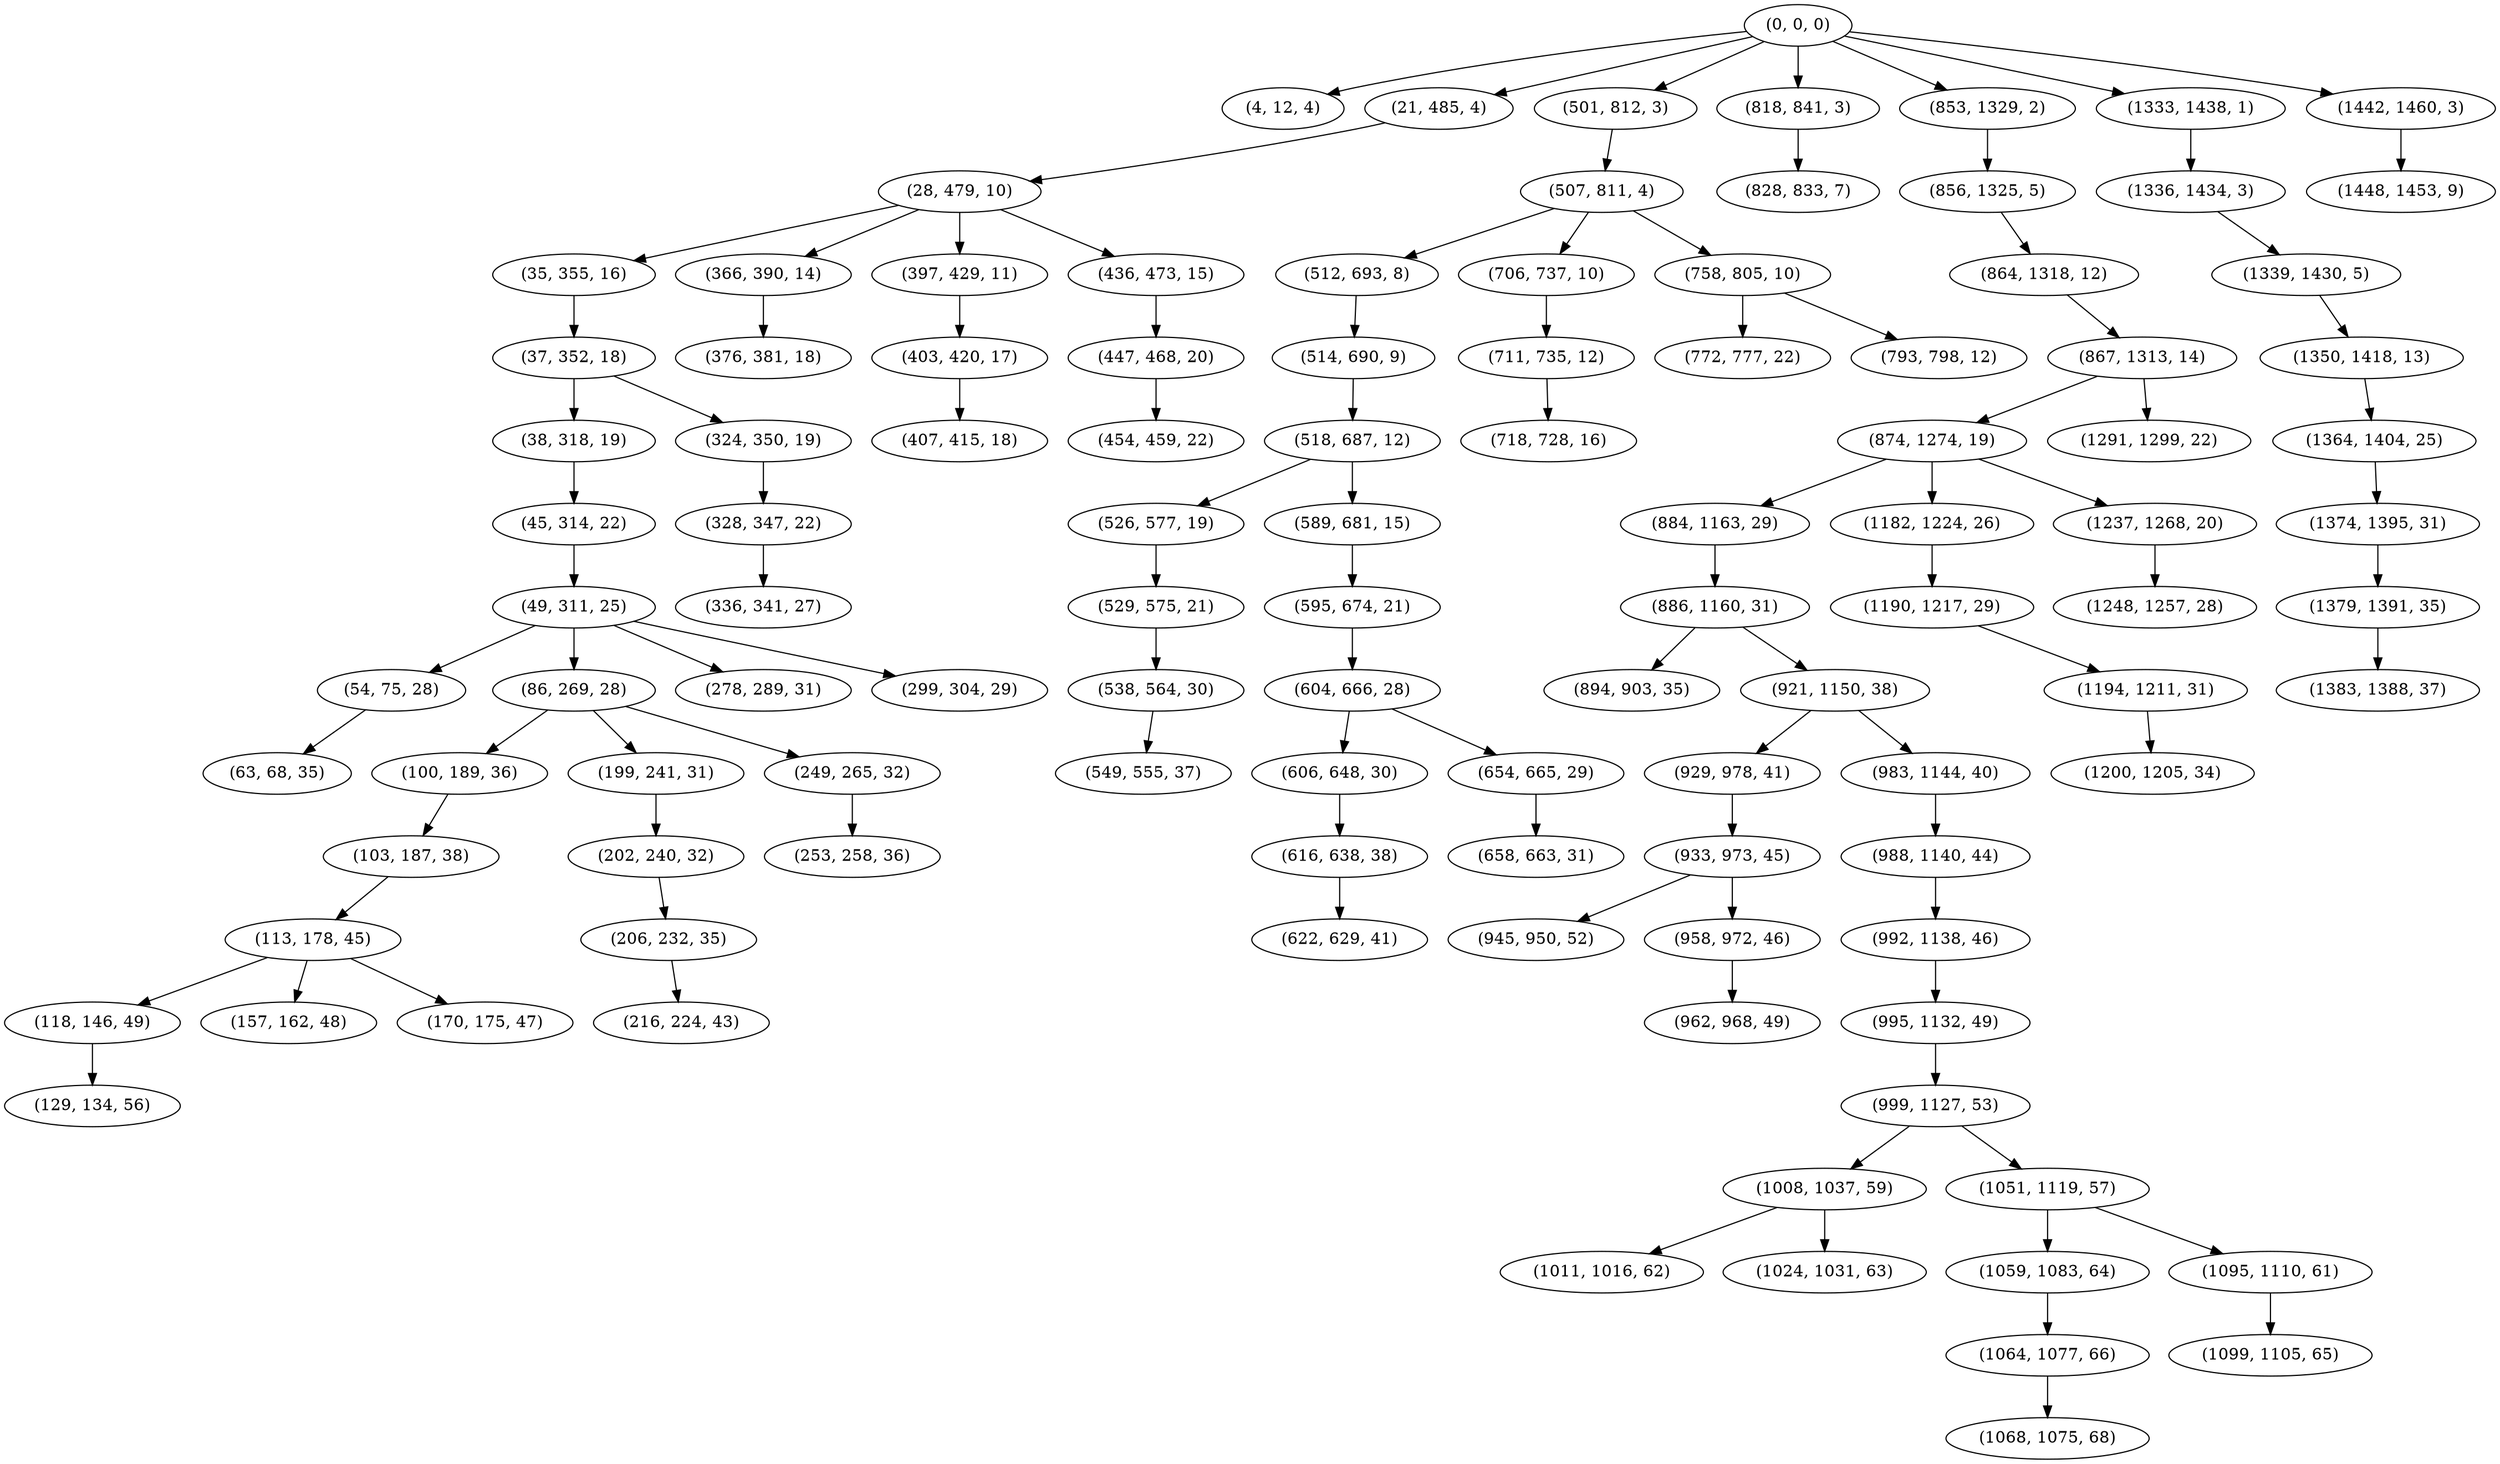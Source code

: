 digraph tree {
    "(0, 0, 0)";
    "(4, 12, 4)";
    "(21, 485, 4)";
    "(28, 479, 10)";
    "(35, 355, 16)";
    "(37, 352, 18)";
    "(38, 318, 19)";
    "(45, 314, 22)";
    "(49, 311, 25)";
    "(54, 75, 28)";
    "(63, 68, 35)";
    "(86, 269, 28)";
    "(100, 189, 36)";
    "(103, 187, 38)";
    "(113, 178, 45)";
    "(118, 146, 49)";
    "(129, 134, 56)";
    "(157, 162, 48)";
    "(170, 175, 47)";
    "(199, 241, 31)";
    "(202, 240, 32)";
    "(206, 232, 35)";
    "(216, 224, 43)";
    "(249, 265, 32)";
    "(253, 258, 36)";
    "(278, 289, 31)";
    "(299, 304, 29)";
    "(324, 350, 19)";
    "(328, 347, 22)";
    "(336, 341, 27)";
    "(366, 390, 14)";
    "(376, 381, 18)";
    "(397, 429, 11)";
    "(403, 420, 17)";
    "(407, 415, 18)";
    "(436, 473, 15)";
    "(447, 468, 20)";
    "(454, 459, 22)";
    "(501, 812, 3)";
    "(507, 811, 4)";
    "(512, 693, 8)";
    "(514, 690, 9)";
    "(518, 687, 12)";
    "(526, 577, 19)";
    "(529, 575, 21)";
    "(538, 564, 30)";
    "(549, 555, 37)";
    "(589, 681, 15)";
    "(595, 674, 21)";
    "(604, 666, 28)";
    "(606, 648, 30)";
    "(616, 638, 38)";
    "(622, 629, 41)";
    "(654, 665, 29)";
    "(658, 663, 31)";
    "(706, 737, 10)";
    "(711, 735, 12)";
    "(718, 728, 16)";
    "(758, 805, 10)";
    "(772, 777, 22)";
    "(793, 798, 12)";
    "(818, 841, 3)";
    "(828, 833, 7)";
    "(853, 1329, 2)";
    "(856, 1325, 5)";
    "(864, 1318, 12)";
    "(867, 1313, 14)";
    "(874, 1274, 19)";
    "(884, 1163, 29)";
    "(886, 1160, 31)";
    "(894, 903, 35)";
    "(921, 1150, 38)";
    "(929, 978, 41)";
    "(933, 973, 45)";
    "(945, 950, 52)";
    "(958, 972, 46)";
    "(962, 968, 49)";
    "(983, 1144, 40)";
    "(988, 1140, 44)";
    "(992, 1138, 46)";
    "(995, 1132, 49)";
    "(999, 1127, 53)";
    "(1008, 1037, 59)";
    "(1011, 1016, 62)";
    "(1024, 1031, 63)";
    "(1051, 1119, 57)";
    "(1059, 1083, 64)";
    "(1064, 1077, 66)";
    "(1068, 1075, 68)";
    "(1095, 1110, 61)";
    "(1099, 1105, 65)";
    "(1182, 1224, 26)";
    "(1190, 1217, 29)";
    "(1194, 1211, 31)";
    "(1200, 1205, 34)";
    "(1237, 1268, 20)";
    "(1248, 1257, 28)";
    "(1291, 1299, 22)";
    "(1333, 1438, 1)";
    "(1336, 1434, 3)";
    "(1339, 1430, 5)";
    "(1350, 1418, 13)";
    "(1364, 1404, 25)";
    "(1374, 1395, 31)";
    "(1379, 1391, 35)";
    "(1383, 1388, 37)";
    "(1442, 1460, 3)";
    "(1448, 1453, 9)";
    "(0, 0, 0)" -> "(4, 12, 4)";
    "(0, 0, 0)" -> "(21, 485, 4)";
    "(0, 0, 0)" -> "(501, 812, 3)";
    "(0, 0, 0)" -> "(818, 841, 3)";
    "(0, 0, 0)" -> "(853, 1329, 2)";
    "(0, 0, 0)" -> "(1333, 1438, 1)";
    "(0, 0, 0)" -> "(1442, 1460, 3)";
    "(21, 485, 4)" -> "(28, 479, 10)";
    "(28, 479, 10)" -> "(35, 355, 16)";
    "(28, 479, 10)" -> "(366, 390, 14)";
    "(28, 479, 10)" -> "(397, 429, 11)";
    "(28, 479, 10)" -> "(436, 473, 15)";
    "(35, 355, 16)" -> "(37, 352, 18)";
    "(37, 352, 18)" -> "(38, 318, 19)";
    "(37, 352, 18)" -> "(324, 350, 19)";
    "(38, 318, 19)" -> "(45, 314, 22)";
    "(45, 314, 22)" -> "(49, 311, 25)";
    "(49, 311, 25)" -> "(54, 75, 28)";
    "(49, 311, 25)" -> "(86, 269, 28)";
    "(49, 311, 25)" -> "(278, 289, 31)";
    "(49, 311, 25)" -> "(299, 304, 29)";
    "(54, 75, 28)" -> "(63, 68, 35)";
    "(86, 269, 28)" -> "(100, 189, 36)";
    "(86, 269, 28)" -> "(199, 241, 31)";
    "(86, 269, 28)" -> "(249, 265, 32)";
    "(100, 189, 36)" -> "(103, 187, 38)";
    "(103, 187, 38)" -> "(113, 178, 45)";
    "(113, 178, 45)" -> "(118, 146, 49)";
    "(113, 178, 45)" -> "(157, 162, 48)";
    "(113, 178, 45)" -> "(170, 175, 47)";
    "(118, 146, 49)" -> "(129, 134, 56)";
    "(199, 241, 31)" -> "(202, 240, 32)";
    "(202, 240, 32)" -> "(206, 232, 35)";
    "(206, 232, 35)" -> "(216, 224, 43)";
    "(249, 265, 32)" -> "(253, 258, 36)";
    "(324, 350, 19)" -> "(328, 347, 22)";
    "(328, 347, 22)" -> "(336, 341, 27)";
    "(366, 390, 14)" -> "(376, 381, 18)";
    "(397, 429, 11)" -> "(403, 420, 17)";
    "(403, 420, 17)" -> "(407, 415, 18)";
    "(436, 473, 15)" -> "(447, 468, 20)";
    "(447, 468, 20)" -> "(454, 459, 22)";
    "(501, 812, 3)" -> "(507, 811, 4)";
    "(507, 811, 4)" -> "(512, 693, 8)";
    "(507, 811, 4)" -> "(706, 737, 10)";
    "(507, 811, 4)" -> "(758, 805, 10)";
    "(512, 693, 8)" -> "(514, 690, 9)";
    "(514, 690, 9)" -> "(518, 687, 12)";
    "(518, 687, 12)" -> "(526, 577, 19)";
    "(518, 687, 12)" -> "(589, 681, 15)";
    "(526, 577, 19)" -> "(529, 575, 21)";
    "(529, 575, 21)" -> "(538, 564, 30)";
    "(538, 564, 30)" -> "(549, 555, 37)";
    "(589, 681, 15)" -> "(595, 674, 21)";
    "(595, 674, 21)" -> "(604, 666, 28)";
    "(604, 666, 28)" -> "(606, 648, 30)";
    "(604, 666, 28)" -> "(654, 665, 29)";
    "(606, 648, 30)" -> "(616, 638, 38)";
    "(616, 638, 38)" -> "(622, 629, 41)";
    "(654, 665, 29)" -> "(658, 663, 31)";
    "(706, 737, 10)" -> "(711, 735, 12)";
    "(711, 735, 12)" -> "(718, 728, 16)";
    "(758, 805, 10)" -> "(772, 777, 22)";
    "(758, 805, 10)" -> "(793, 798, 12)";
    "(818, 841, 3)" -> "(828, 833, 7)";
    "(853, 1329, 2)" -> "(856, 1325, 5)";
    "(856, 1325, 5)" -> "(864, 1318, 12)";
    "(864, 1318, 12)" -> "(867, 1313, 14)";
    "(867, 1313, 14)" -> "(874, 1274, 19)";
    "(867, 1313, 14)" -> "(1291, 1299, 22)";
    "(874, 1274, 19)" -> "(884, 1163, 29)";
    "(874, 1274, 19)" -> "(1182, 1224, 26)";
    "(874, 1274, 19)" -> "(1237, 1268, 20)";
    "(884, 1163, 29)" -> "(886, 1160, 31)";
    "(886, 1160, 31)" -> "(894, 903, 35)";
    "(886, 1160, 31)" -> "(921, 1150, 38)";
    "(921, 1150, 38)" -> "(929, 978, 41)";
    "(921, 1150, 38)" -> "(983, 1144, 40)";
    "(929, 978, 41)" -> "(933, 973, 45)";
    "(933, 973, 45)" -> "(945, 950, 52)";
    "(933, 973, 45)" -> "(958, 972, 46)";
    "(958, 972, 46)" -> "(962, 968, 49)";
    "(983, 1144, 40)" -> "(988, 1140, 44)";
    "(988, 1140, 44)" -> "(992, 1138, 46)";
    "(992, 1138, 46)" -> "(995, 1132, 49)";
    "(995, 1132, 49)" -> "(999, 1127, 53)";
    "(999, 1127, 53)" -> "(1008, 1037, 59)";
    "(999, 1127, 53)" -> "(1051, 1119, 57)";
    "(1008, 1037, 59)" -> "(1011, 1016, 62)";
    "(1008, 1037, 59)" -> "(1024, 1031, 63)";
    "(1051, 1119, 57)" -> "(1059, 1083, 64)";
    "(1051, 1119, 57)" -> "(1095, 1110, 61)";
    "(1059, 1083, 64)" -> "(1064, 1077, 66)";
    "(1064, 1077, 66)" -> "(1068, 1075, 68)";
    "(1095, 1110, 61)" -> "(1099, 1105, 65)";
    "(1182, 1224, 26)" -> "(1190, 1217, 29)";
    "(1190, 1217, 29)" -> "(1194, 1211, 31)";
    "(1194, 1211, 31)" -> "(1200, 1205, 34)";
    "(1237, 1268, 20)" -> "(1248, 1257, 28)";
    "(1333, 1438, 1)" -> "(1336, 1434, 3)";
    "(1336, 1434, 3)" -> "(1339, 1430, 5)";
    "(1339, 1430, 5)" -> "(1350, 1418, 13)";
    "(1350, 1418, 13)" -> "(1364, 1404, 25)";
    "(1364, 1404, 25)" -> "(1374, 1395, 31)";
    "(1374, 1395, 31)" -> "(1379, 1391, 35)";
    "(1379, 1391, 35)" -> "(1383, 1388, 37)";
    "(1442, 1460, 3)" -> "(1448, 1453, 9)";
}

